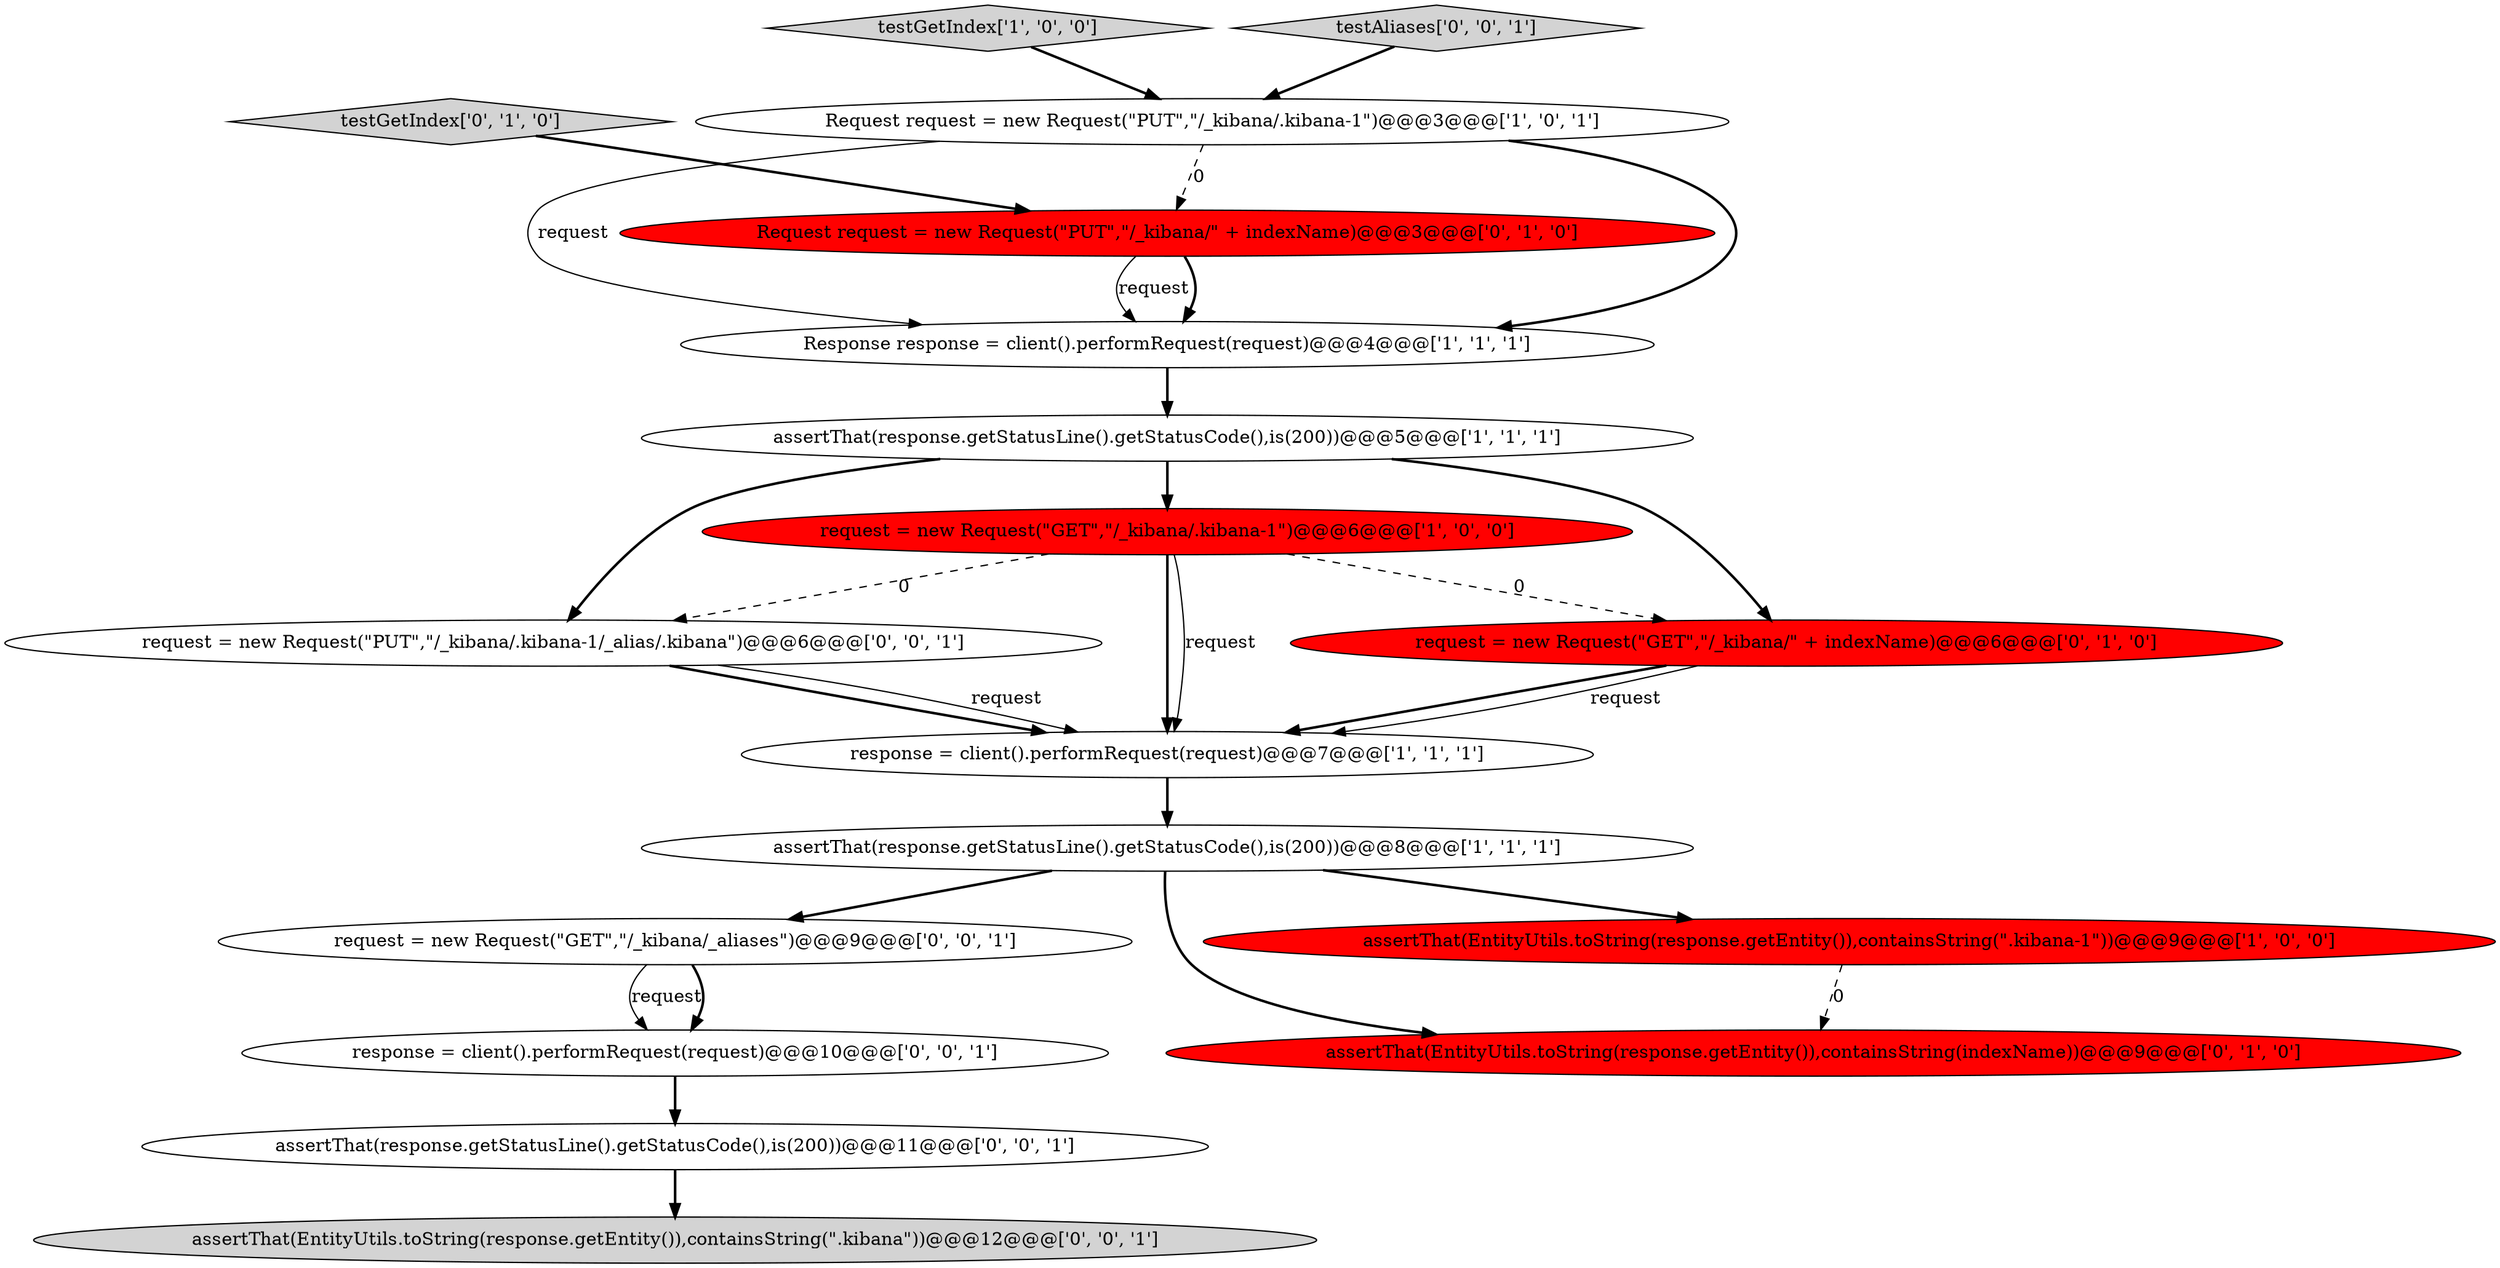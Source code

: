 digraph {
4 [style = filled, label = "Response response = client().performRequest(request)@@@4@@@['1', '1', '1']", fillcolor = white, shape = ellipse image = "AAA0AAABBB1BBB"];
1 [style = filled, label = "Request request = new Request(\"PUT\",\"/_kibana/.kibana-1\")@@@3@@@['1', '0', '1']", fillcolor = white, shape = ellipse image = "AAA0AAABBB1BBB"];
5 [style = filled, label = "response = client().performRequest(request)@@@7@@@['1', '1', '1']", fillcolor = white, shape = ellipse image = "AAA0AAABBB1BBB"];
14 [style = filled, label = "request = new Request(\"GET\",\"/_kibana/_aliases\")@@@9@@@['0', '0', '1']", fillcolor = white, shape = ellipse image = "AAA0AAABBB3BBB"];
9 [style = filled, label = "testGetIndex['0', '1', '0']", fillcolor = lightgray, shape = diamond image = "AAA0AAABBB2BBB"];
6 [style = filled, label = "testGetIndex['1', '0', '0']", fillcolor = lightgray, shape = diamond image = "AAA0AAABBB1BBB"];
13 [style = filled, label = "assertThat(EntityUtils.toString(response.getEntity()),containsString(\".kibana\"))@@@12@@@['0', '0', '1']", fillcolor = lightgray, shape = ellipse image = "AAA0AAABBB3BBB"];
16 [style = filled, label = "request = new Request(\"PUT\",\"/_kibana/.kibana-1/_alias/.kibana\")@@@6@@@['0', '0', '1']", fillcolor = white, shape = ellipse image = "AAA0AAABBB3BBB"];
2 [style = filled, label = "assertThat(response.getStatusLine().getStatusCode(),is(200))@@@8@@@['1', '1', '1']", fillcolor = white, shape = ellipse image = "AAA0AAABBB1BBB"];
17 [style = filled, label = "testAliases['0', '0', '1']", fillcolor = lightgray, shape = diamond image = "AAA0AAABBB3BBB"];
10 [style = filled, label = "Request request = new Request(\"PUT\",\"/_kibana/\" + indexName)@@@3@@@['0', '1', '0']", fillcolor = red, shape = ellipse image = "AAA1AAABBB2BBB"];
12 [style = filled, label = "response = client().performRequest(request)@@@10@@@['0', '0', '1']", fillcolor = white, shape = ellipse image = "AAA0AAABBB3BBB"];
8 [style = filled, label = "assertThat(EntityUtils.toString(response.getEntity()),containsString(indexName))@@@9@@@['0', '1', '0']", fillcolor = red, shape = ellipse image = "AAA1AAABBB2BBB"];
3 [style = filled, label = "assertThat(EntityUtils.toString(response.getEntity()),containsString(\".kibana-1\"))@@@9@@@['1', '0', '0']", fillcolor = red, shape = ellipse image = "AAA1AAABBB1BBB"];
11 [style = filled, label = "request = new Request(\"GET\",\"/_kibana/\" + indexName)@@@6@@@['0', '1', '0']", fillcolor = red, shape = ellipse image = "AAA1AAABBB2BBB"];
15 [style = filled, label = "assertThat(response.getStatusLine().getStatusCode(),is(200))@@@11@@@['0', '0', '1']", fillcolor = white, shape = ellipse image = "AAA0AAABBB3BBB"];
7 [style = filled, label = "request = new Request(\"GET\",\"/_kibana/.kibana-1\")@@@6@@@['1', '0', '0']", fillcolor = red, shape = ellipse image = "AAA1AAABBB1BBB"];
0 [style = filled, label = "assertThat(response.getStatusLine().getStatusCode(),is(200))@@@5@@@['1', '1', '1']", fillcolor = white, shape = ellipse image = "AAA0AAABBB1BBB"];
0->16 [style = bold, label=""];
1->4 [style = bold, label=""];
1->4 [style = solid, label="request"];
15->13 [style = bold, label=""];
17->1 [style = bold, label=""];
7->16 [style = dashed, label="0"];
2->3 [style = bold, label=""];
12->15 [style = bold, label=""];
14->12 [style = solid, label="request"];
7->11 [style = dashed, label="0"];
0->11 [style = bold, label=""];
1->10 [style = dashed, label="0"];
9->10 [style = bold, label=""];
4->0 [style = bold, label=""];
0->7 [style = bold, label=""];
6->1 [style = bold, label=""];
11->5 [style = bold, label=""];
5->2 [style = bold, label=""];
7->5 [style = bold, label=""];
11->5 [style = solid, label="request"];
7->5 [style = solid, label="request"];
14->12 [style = bold, label=""];
2->14 [style = bold, label=""];
10->4 [style = bold, label=""];
16->5 [style = bold, label=""];
10->4 [style = solid, label="request"];
3->8 [style = dashed, label="0"];
16->5 [style = solid, label="request"];
2->8 [style = bold, label=""];
}
